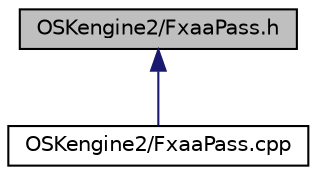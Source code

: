 digraph "OSKengine2/FxaaPass.h"
{
 // LATEX_PDF_SIZE
  edge [fontname="Helvetica",fontsize="10",labelfontname="Helvetica",labelfontsize="10"];
  node [fontname="Helvetica",fontsize="10",shape=record];
  Node1 [label="OSKengine2/FxaaPass.h",height=0.2,width=0.4,color="black", fillcolor="grey75", style="filled", fontcolor="black",tooltip=" "];
  Node1 -> Node2 [dir="back",color="midnightblue",fontsize="10",style="solid"];
  Node2 [label="OSKengine2/FxaaPass.cpp",height=0.2,width=0.4,color="black", fillcolor="white", style="filled",URL="$_fxaa_pass_8cpp.html",tooltip=" "];
}
